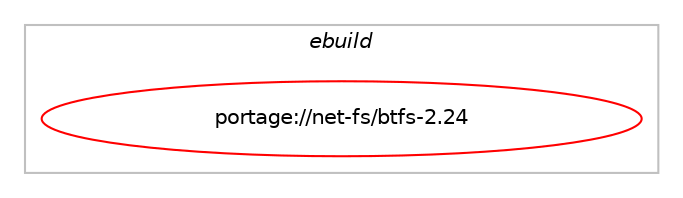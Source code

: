 digraph prolog {

# *************
# Graph options
# *************

newrank=true;
concentrate=true;
compound=true;
graph [rankdir=LR,fontname=Helvetica,fontsize=10,ranksep=1.5];#, ranksep=2.5, nodesep=0.2];
edge  [arrowhead=vee];
node  [fontname=Helvetica,fontsize=10];

# **********
# The ebuild
# **********

subgraph cluster_leftcol {
color=gray;
label=<<i>ebuild</i>>;
id [label="portage://net-fs/btfs-2.24", color=red, width=4, href="../net-fs/btfs-2.24.svg"];
}

# ****************
# The dependencies
# ****************

subgraph cluster_midcol {
color=gray;
label=<<i>dependencies</i>>;
subgraph cluster_compile {
fillcolor="#eeeeee";
style=filled;
label=<<i>compile</i>>;
# *** BEGIN UNKNOWN DEPENDENCY TYPE (TODO) ***
# id -> equal(package_dependency(portage://net-fs/btfs-2.24,install,no,dev-libs,boost,none,[,,],any_same_slot,[]))
# *** END UNKNOWN DEPENDENCY TYPE (TODO) ***

# *** BEGIN UNKNOWN DEPENDENCY TYPE (TODO) ***
# id -> equal(package_dependency(portage://net-fs/btfs-2.24,install,no,net-libs,libtorrent-rasterbar,greaterequal,[0.16.0,,,0.16.0],any_same_slot,[]))
# *** END UNKNOWN DEPENDENCY TYPE (TODO) ***

# *** BEGIN UNKNOWN DEPENDENCY TYPE (TODO) ***
# id -> equal(package_dependency(portage://net-fs/btfs-2.24,install,no,net-misc,curl,greaterequal,[7.22.0,,,7.22.0],[],[]))
# *** END UNKNOWN DEPENDENCY TYPE (TODO) ***

# *** BEGIN UNKNOWN DEPENDENCY TYPE (TODO) ***
# id -> equal(package_dependency(portage://net-fs/btfs-2.24,install,no,sys-fs,fuse,greaterequal,[2.8.0,,,2.8.0],[slot(0)],[]))
# *** END UNKNOWN DEPENDENCY TYPE (TODO) ***

}
subgraph cluster_compileandrun {
fillcolor="#eeeeee";
style=filled;
label=<<i>compile and run</i>>;
}
subgraph cluster_run {
fillcolor="#eeeeee";
style=filled;
label=<<i>run</i>>;
# *** BEGIN UNKNOWN DEPENDENCY TYPE (TODO) ***
# id -> equal(use_conditional_group(positive,python_targets_python3_10,portage://net-fs/btfs-2.24,[package_dependency(portage://net-fs/btfs-2.24,run,no,dev-lang,python,none,[,,],[slot(3.10)],[])]))
# *** END UNKNOWN DEPENDENCY TYPE (TODO) ***

# *** BEGIN UNKNOWN DEPENDENCY TYPE (TODO) ***
# id -> equal(use_conditional_group(positive,python_targets_python3_11,portage://net-fs/btfs-2.24,[package_dependency(portage://net-fs/btfs-2.24,run,no,dev-lang,python,none,[,,],[slot(3.11)],[])]))
# *** END UNKNOWN DEPENDENCY TYPE (TODO) ***

# *** BEGIN UNKNOWN DEPENDENCY TYPE (TODO) ***
# id -> equal(use_conditional_group(positive,python_targets_python3_12,portage://net-fs/btfs-2.24,[package_dependency(portage://net-fs/btfs-2.24,run,no,dev-lang,python,none,[,,],[slot(3.12)],[])]))
# *** END UNKNOWN DEPENDENCY TYPE (TODO) ***

# *** BEGIN UNKNOWN DEPENDENCY TYPE (TODO) ***
# id -> equal(package_dependency(portage://net-fs/btfs-2.24,run,no,dev-libs,boost,none,[,,],any_same_slot,[]))
# *** END UNKNOWN DEPENDENCY TYPE (TODO) ***

# *** BEGIN UNKNOWN DEPENDENCY TYPE (TODO) ***
# id -> equal(package_dependency(portage://net-fs/btfs-2.24,run,no,net-libs,libtorrent-rasterbar,greaterequal,[0.16.0,,,0.16.0],any_same_slot,[]))
# *** END UNKNOWN DEPENDENCY TYPE (TODO) ***

# *** BEGIN UNKNOWN DEPENDENCY TYPE (TODO) ***
# id -> equal(package_dependency(portage://net-fs/btfs-2.24,run,no,net-misc,curl,greaterequal,[7.22.0,,,7.22.0],[],[]))
# *** END UNKNOWN DEPENDENCY TYPE (TODO) ***

# *** BEGIN UNKNOWN DEPENDENCY TYPE (TODO) ***
# id -> equal(package_dependency(portage://net-fs/btfs-2.24,run,no,sys-fs,fuse,greaterequal,[2.8.0,,,2.8.0],[slot(0)],[]))
# *** END UNKNOWN DEPENDENCY TYPE (TODO) ***

}
}

# **************
# The candidates
# **************

subgraph cluster_choices {
rank=same;
color=gray;
label=<<i>candidates</i>>;

}

}
